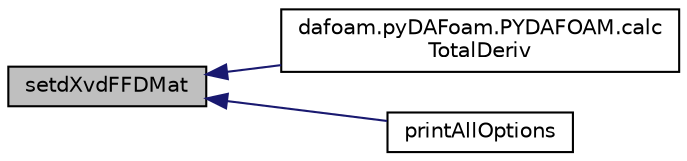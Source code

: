 digraph "setdXvdFFDMat"
{
  bgcolor="transparent";
  edge [fontname="Helvetica",fontsize="10",labelfontname="Helvetica",labelfontsize="10"];
  node [fontname="Helvetica",fontsize="10",shape=record];
  rankdir="LR";
  Node280 [label="setdXvdFFDMat",height=0.2,width=0.4,color="black", fillcolor="grey75", style="filled", fontcolor="black"];
  Node280 -> Node281 [dir="back",color="midnightblue",fontsize="10",style="solid",fontname="Helvetica"];
  Node281 [label="dafoam.pyDAFoam.PYDAFOAM.calc\lTotalDeriv",height=0.2,width=0.4,color="black",URL="$classdafoam_1_1pyDAFoam_1_1PYDAFOAM.html#a87ac3616deeb9e7ab603c808d249d2d7"];
  Node280 -> Node282 [dir="back",color="midnightblue",fontsize="10",style="solid",fontname="Helvetica"];
  Node282 [label="printAllOptions",height=0.2,width=0.4,color="black",URL="$classFoam_1_1DASolver.html#a967a69a9c61b3b15bc5419be87fcff08",tooltip="print all DAOption "];
}

